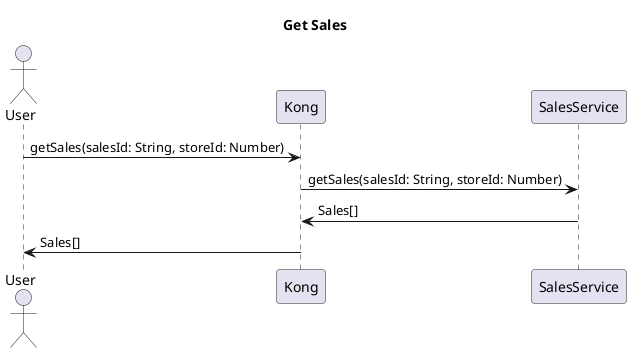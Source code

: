@startuml get-sales
title Get Sales
actor User

User -> Kong : getSales(salesId: String, storeId: Number)
Kong -> SalesService : getSales(salesId: String, storeId: Number)
SalesService -> Kong : Sales[]
Kong -> User : Sales[]

@enduml